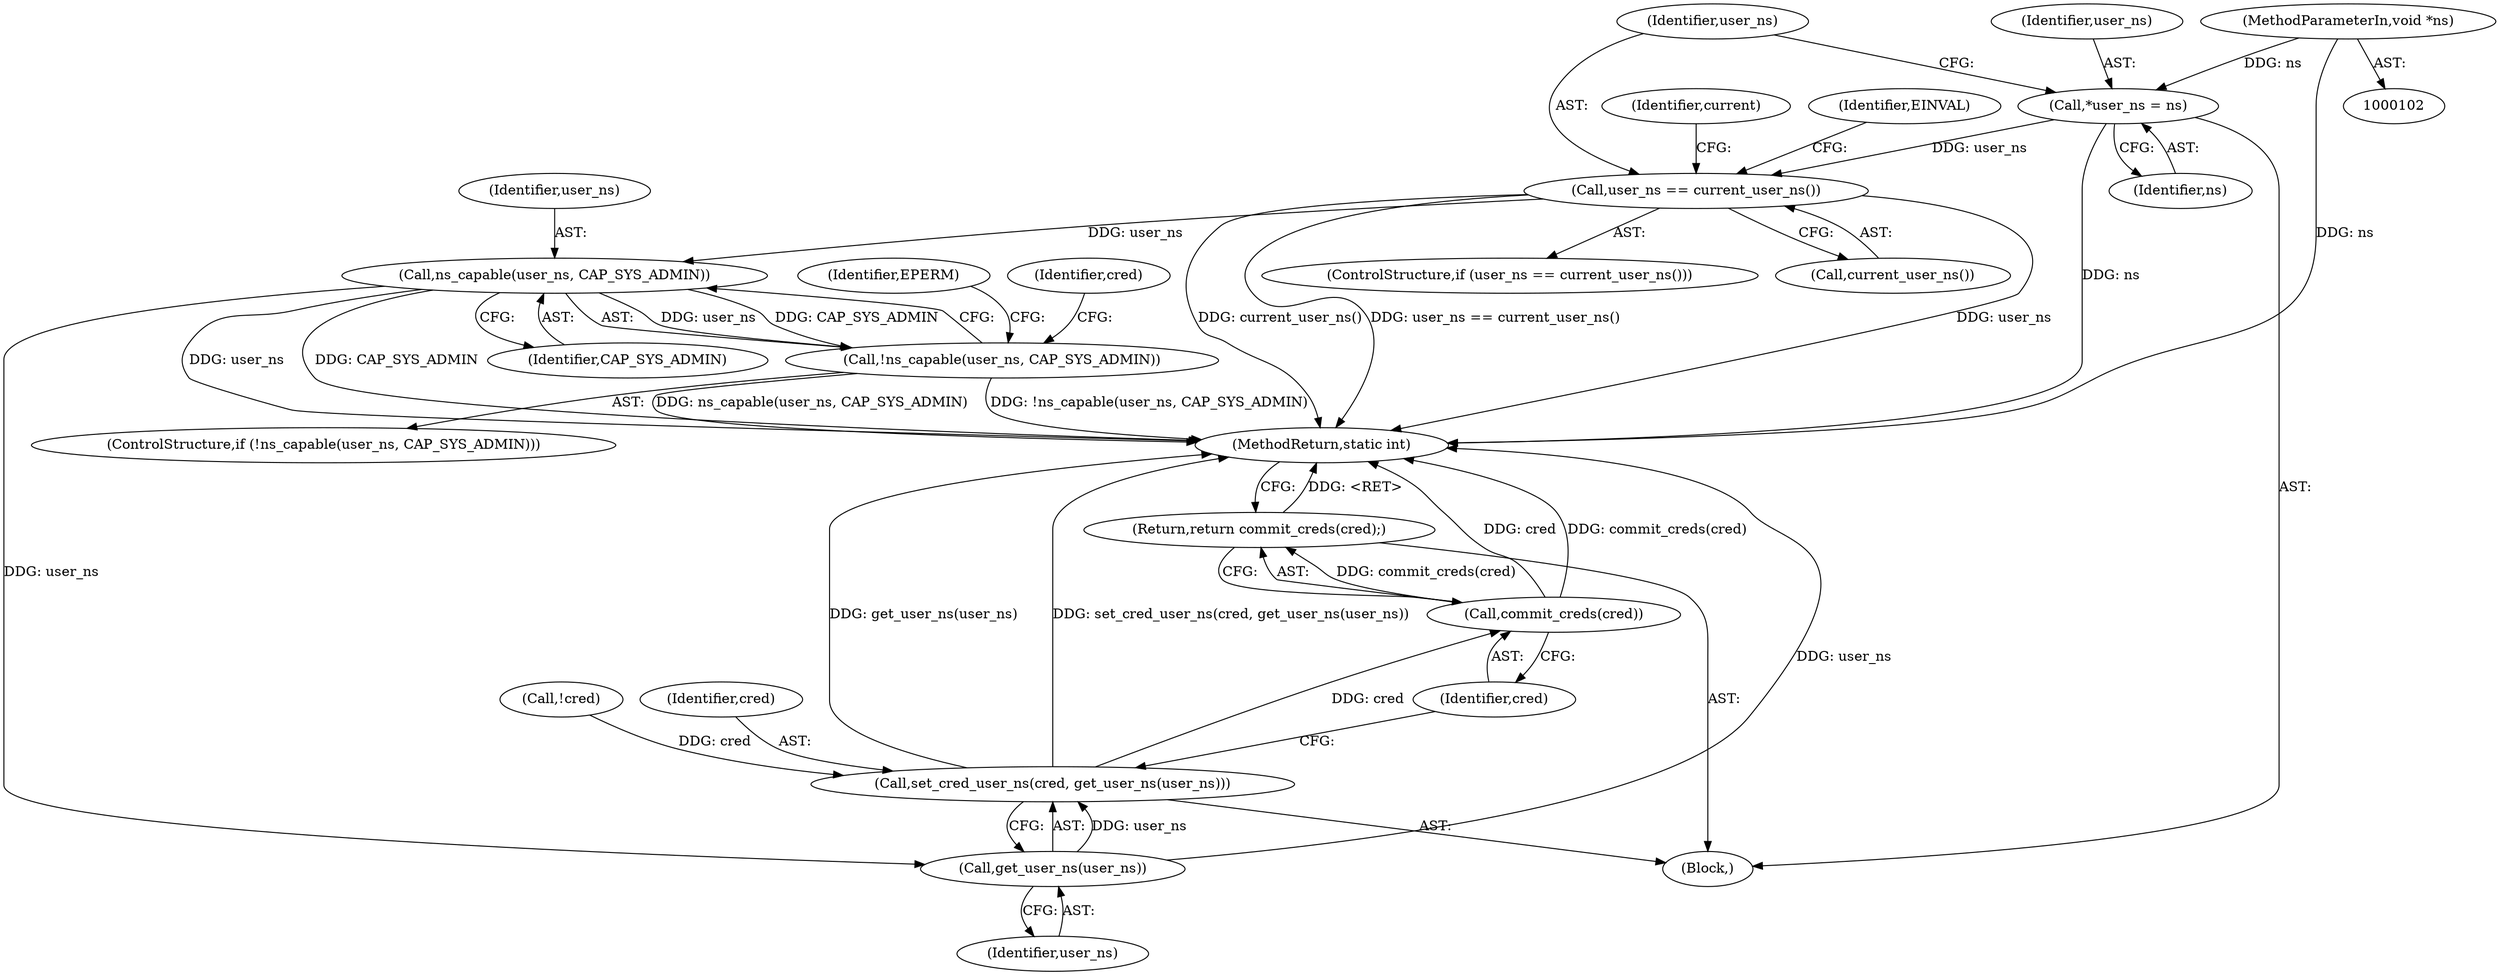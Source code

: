 digraph "0_linux_e66eded8309ebf679d3d3c1f5820d1f2ca332c71_1@pointer" {
"1000144" [label="(Call,ns_capable(user_ns, CAP_SYS_ADMIN))"];
"1000112" [label="(Call,user_ns == current_user_ns())"];
"1000107" [label="(Call,*user_ns = ns)"];
"1000104" [label="(MethodParameterIn,void *ns)"];
"1000143" [label="(Call,!ns_capable(user_ns, CAP_SYS_ADMIN))"];
"1000165" [label="(Call,get_user_ns(user_ns))"];
"1000163" [label="(Call,set_cred_user_ns(cred, get_user_ns(user_ns)))"];
"1000168" [label="(Call,commit_creds(cred))"];
"1000167" [label="(Return,return commit_creds(cred);)"];
"1000166" [label="(Identifier,user_ns)"];
"1000104" [label="(MethodParameterIn,void *ns)"];
"1000163" [label="(Call,set_cred_user_ns(cred, get_user_ns(user_ns)))"];
"1000146" [label="(Identifier,CAP_SYS_ADMIN)"];
"1000111" [label="(ControlStructure,if (user_ns == current_user_ns()))"];
"1000142" [label="(ControlStructure,if (!ns_capable(user_ns, CAP_SYS_ADMIN)))"];
"1000108" [label="(Identifier,user_ns)"];
"1000169" [label="(Identifier,cred)"];
"1000109" [label="(Identifier,ns)"];
"1000107" [label="(Call,*user_ns = ns)"];
"1000170" [label="(MethodReturn,static int)"];
"1000165" [label="(Call,get_user_ns(user_ns))"];
"1000168" [label="(Call,commit_creds(cred))"];
"1000143" [label="(Call,!ns_capable(user_ns, CAP_SYS_ADMIN))"];
"1000154" [label="(Call,!cred)"];
"1000167" [label="(Return,return commit_creds(cred);)"];
"1000149" [label="(Identifier,EPERM)"];
"1000164" [label="(Identifier,cred)"];
"1000113" [label="(Identifier,user_ns)"];
"1000112" [label="(Call,user_ns == current_user_ns())"];
"1000114" [label="(Call,current_user_ns())"];
"1000151" [label="(Identifier,cred)"];
"1000145" [label="(Identifier,user_ns)"];
"1000105" [label="(Block,)"];
"1000144" [label="(Call,ns_capable(user_ns, CAP_SYS_ADMIN))"];
"1000124" [label="(Identifier,current)"];
"1000117" [label="(Identifier,EINVAL)"];
"1000144" -> "1000143"  [label="AST: "];
"1000144" -> "1000146"  [label="CFG: "];
"1000145" -> "1000144"  [label="AST: "];
"1000146" -> "1000144"  [label="AST: "];
"1000143" -> "1000144"  [label="CFG: "];
"1000144" -> "1000170"  [label="DDG: user_ns"];
"1000144" -> "1000170"  [label="DDG: CAP_SYS_ADMIN"];
"1000144" -> "1000143"  [label="DDG: user_ns"];
"1000144" -> "1000143"  [label="DDG: CAP_SYS_ADMIN"];
"1000112" -> "1000144"  [label="DDG: user_ns"];
"1000144" -> "1000165"  [label="DDG: user_ns"];
"1000112" -> "1000111"  [label="AST: "];
"1000112" -> "1000114"  [label="CFG: "];
"1000113" -> "1000112"  [label="AST: "];
"1000114" -> "1000112"  [label="AST: "];
"1000117" -> "1000112"  [label="CFG: "];
"1000124" -> "1000112"  [label="CFG: "];
"1000112" -> "1000170"  [label="DDG: current_user_ns()"];
"1000112" -> "1000170"  [label="DDG: user_ns == current_user_ns()"];
"1000112" -> "1000170"  [label="DDG: user_ns"];
"1000107" -> "1000112"  [label="DDG: user_ns"];
"1000107" -> "1000105"  [label="AST: "];
"1000107" -> "1000109"  [label="CFG: "];
"1000108" -> "1000107"  [label="AST: "];
"1000109" -> "1000107"  [label="AST: "];
"1000113" -> "1000107"  [label="CFG: "];
"1000107" -> "1000170"  [label="DDG: ns"];
"1000104" -> "1000107"  [label="DDG: ns"];
"1000104" -> "1000102"  [label="AST: "];
"1000104" -> "1000170"  [label="DDG: ns"];
"1000143" -> "1000142"  [label="AST: "];
"1000149" -> "1000143"  [label="CFG: "];
"1000151" -> "1000143"  [label="CFG: "];
"1000143" -> "1000170"  [label="DDG: ns_capable(user_ns, CAP_SYS_ADMIN)"];
"1000143" -> "1000170"  [label="DDG: !ns_capable(user_ns, CAP_SYS_ADMIN)"];
"1000165" -> "1000163"  [label="AST: "];
"1000165" -> "1000166"  [label="CFG: "];
"1000166" -> "1000165"  [label="AST: "];
"1000163" -> "1000165"  [label="CFG: "];
"1000165" -> "1000170"  [label="DDG: user_ns"];
"1000165" -> "1000163"  [label="DDG: user_ns"];
"1000163" -> "1000105"  [label="AST: "];
"1000164" -> "1000163"  [label="AST: "];
"1000169" -> "1000163"  [label="CFG: "];
"1000163" -> "1000170"  [label="DDG: get_user_ns(user_ns)"];
"1000163" -> "1000170"  [label="DDG: set_cred_user_ns(cred, get_user_ns(user_ns))"];
"1000154" -> "1000163"  [label="DDG: cred"];
"1000163" -> "1000168"  [label="DDG: cred"];
"1000168" -> "1000167"  [label="AST: "];
"1000168" -> "1000169"  [label="CFG: "];
"1000169" -> "1000168"  [label="AST: "];
"1000167" -> "1000168"  [label="CFG: "];
"1000168" -> "1000170"  [label="DDG: cred"];
"1000168" -> "1000170"  [label="DDG: commit_creds(cred)"];
"1000168" -> "1000167"  [label="DDG: commit_creds(cred)"];
"1000167" -> "1000105"  [label="AST: "];
"1000170" -> "1000167"  [label="CFG: "];
"1000167" -> "1000170"  [label="DDG: <RET>"];
}
